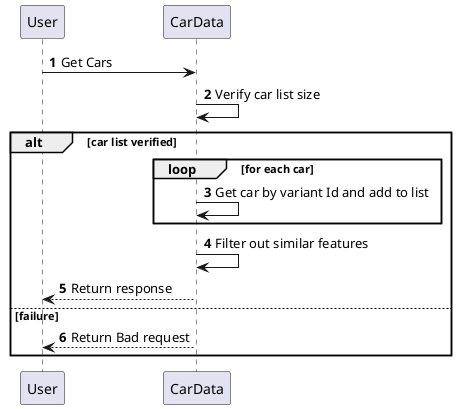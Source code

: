 @startuml
'https://plantuml.com/sequence-diagram

autonumber

User -> CarData: Get Cars
CarData -> CarData: Verify car list size
alt car list verified
loop for each car
CarData -> CarData: Get car by variant Id and add to list
end
CarData -> CarData: Filter out similar features
CarData --> User: Return response
else failure
CarData --> User: Return Bad request
end

@enduml